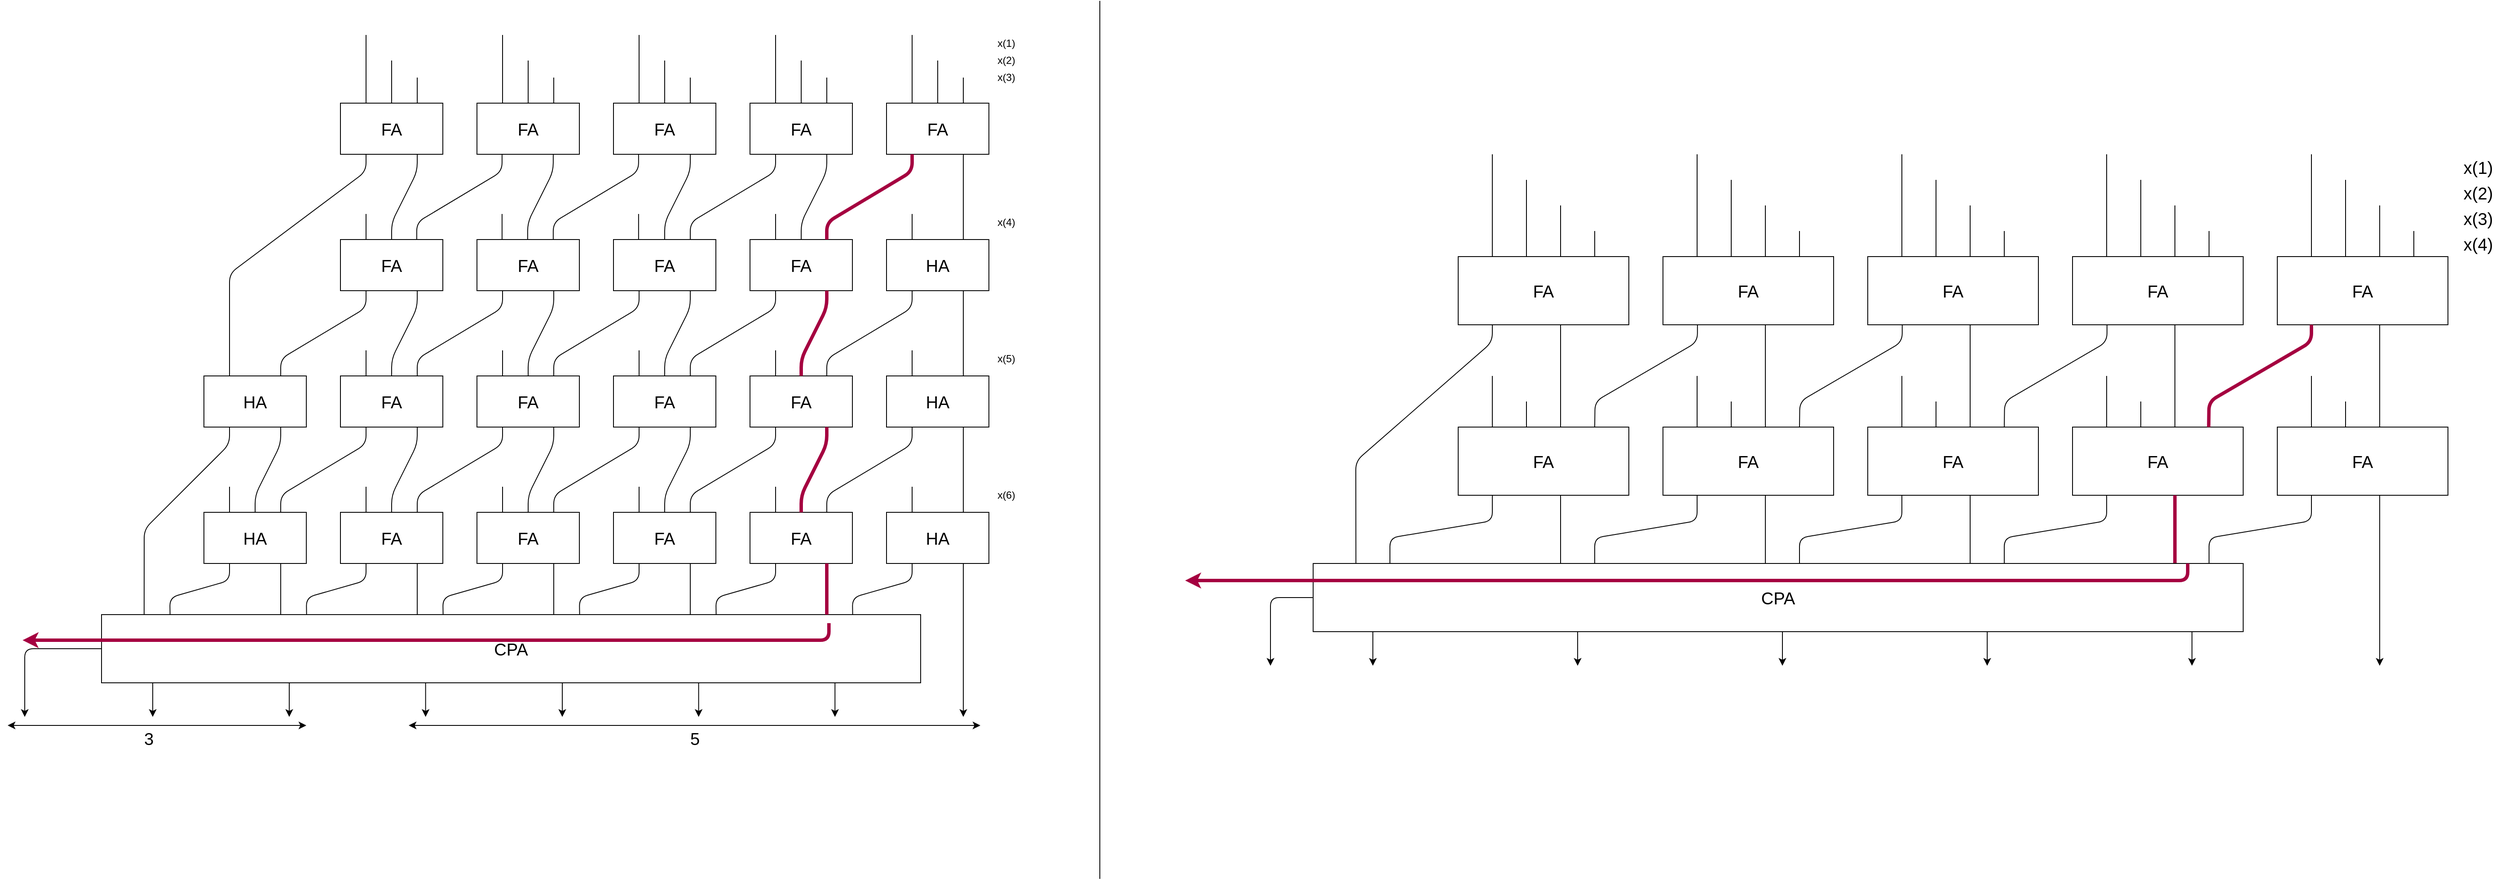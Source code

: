<mxfile version="13.0.1" type="github">
  <diagram id="DtbRDUzPlATv05o-YsOn" name="Page-1">
    <mxGraphModel dx="4174" dy="3656" grid="1" gridSize="10" guides="1" tooltips="1" connect="1" arrows="1" fold="1" page="1" pageScale="1" pageWidth="850" pageHeight="1100" math="0" shadow="0">
      <root>
        <mxCell id="0" />
        <mxCell id="1" parent="0" />
        <mxCell id="fncrMPx4JRAhufwK-6wC-1" value="FA" style="rounded=0;whiteSpace=wrap;html=1;fontSize=20;" vertex="1" parent="1">
          <mxGeometry x="520" y="-1000" width="120" height="60" as="geometry" />
        </mxCell>
        <mxCell id="fncrMPx4JRAhufwK-6wC-2" value="" style="endArrow=none;html=1;exitX=0.75;exitY=0;exitDx=0;exitDy=0;" edge="1" parent="1" source="fncrMPx4JRAhufwK-6wC-1">
          <mxGeometry width="50" height="50" relative="1" as="geometry">
            <mxPoint x="640" y="-1030" as="sourcePoint" />
            <mxPoint x="610" y="-1030" as="targetPoint" />
          </mxGeometry>
        </mxCell>
        <mxCell id="fncrMPx4JRAhufwK-6wC-3" value="" style="endArrow=none;html=1;exitX=0.5;exitY=0;exitDx=0;exitDy=0;" edge="1" parent="1" source="fncrMPx4JRAhufwK-6wC-1">
          <mxGeometry width="50" height="50" relative="1" as="geometry">
            <mxPoint x="620" y="-1060" as="sourcePoint" />
            <mxPoint x="580" y="-1050" as="targetPoint" />
          </mxGeometry>
        </mxCell>
        <mxCell id="fncrMPx4JRAhufwK-6wC-4" value="" style="endArrow=none;html=1;exitX=0.25;exitY=0;exitDx=0;exitDy=0;" edge="1" parent="1" source="fncrMPx4JRAhufwK-6wC-1">
          <mxGeometry width="50" height="50" relative="1" as="geometry">
            <mxPoint x="600" y="-840" as="sourcePoint" />
            <mxPoint x="550" y="-1080" as="targetPoint" />
          </mxGeometry>
        </mxCell>
        <mxCell id="fncrMPx4JRAhufwK-6wC-5" value="HA" style="rounded=0;whiteSpace=wrap;html=1;fontSize=20;" vertex="1" parent="1">
          <mxGeometry x="520" y="-840" width="120" height="60" as="geometry" />
        </mxCell>
        <mxCell id="fncrMPx4JRAhufwK-6wC-6" value="HA" style="rounded=0;whiteSpace=wrap;html=1;fontSize=20;" vertex="1" parent="1">
          <mxGeometry x="520" y="-680" width="120" height="60" as="geometry" />
        </mxCell>
        <mxCell id="fncrMPx4JRAhufwK-6wC-7" style="edgeStyle=orthogonalEdgeStyle;rounded=0;orthogonalLoop=1;jettySize=auto;html=1;exitX=0.75;exitY=1;exitDx=0;exitDy=0;" edge="1" parent="1" source="fncrMPx4JRAhufwK-6wC-8">
          <mxGeometry relative="1" as="geometry">
            <mxPoint x="610" y="-280" as="targetPoint" />
          </mxGeometry>
        </mxCell>
        <mxCell id="fncrMPx4JRAhufwK-6wC-8" value="HA" style="rounded=0;whiteSpace=wrap;html=1;fontSize=20;" vertex="1" parent="1">
          <mxGeometry x="520" y="-520" width="120" height="60" as="geometry" />
        </mxCell>
        <mxCell id="fncrMPx4JRAhufwK-6wC-9" value="" style="endArrow=none;html=1;exitX=0.75;exitY=0;exitDx=0;exitDy=0;entryX=0.75;entryY=1;entryDx=0;entryDy=0;" edge="1" parent="1" source="fncrMPx4JRAhufwK-6wC-5" target="fncrMPx4JRAhufwK-6wC-1">
          <mxGeometry width="50" height="50" relative="1" as="geometry">
            <mxPoint x="730" y="-830" as="sourcePoint" />
            <mxPoint x="780" y="-880" as="targetPoint" />
          </mxGeometry>
        </mxCell>
        <mxCell id="fncrMPx4JRAhufwK-6wC-10" value="" style="endArrow=none;html=1;exitX=0.75;exitY=0;exitDx=0;exitDy=0;entryX=0.75;entryY=1;entryDx=0;entryDy=0;" edge="1" parent="1">
          <mxGeometry width="50" height="50" relative="1" as="geometry">
            <mxPoint x="610" y="-680" as="sourcePoint" />
            <mxPoint x="610" y="-780" as="targetPoint" />
          </mxGeometry>
        </mxCell>
        <mxCell id="fncrMPx4JRAhufwK-6wC-11" value="" style="endArrow=none;html=1;exitX=0.75;exitY=0;exitDx=0;exitDy=0;entryX=0.75;entryY=1;entryDx=0;entryDy=0;" edge="1" parent="1">
          <mxGeometry width="50" height="50" relative="1" as="geometry">
            <mxPoint x="610" y="-520" as="sourcePoint" />
            <mxPoint x="610" y="-620" as="targetPoint" />
          </mxGeometry>
        </mxCell>
        <mxCell id="fncrMPx4JRAhufwK-6wC-12" value="" style="endArrow=none;html=1;exitX=0.75;exitY=0;exitDx=0;exitDy=0;" edge="1" parent="1">
          <mxGeometry width="50" height="50" relative="1" as="geometry">
            <mxPoint x="550" y="-840" as="sourcePoint" />
            <mxPoint x="550" y="-870" as="targetPoint" />
          </mxGeometry>
        </mxCell>
        <mxCell id="fncrMPx4JRAhufwK-6wC-13" value="" style="endArrow=none;html=1;exitX=0.75;exitY=0;exitDx=0;exitDy=0;" edge="1" parent="1">
          <mxGeometry width="50" height="50" relative="1" as="geometry">
            <mxPoint x="550" y="-680" as="sourcePoint" />
            <mxPoint x="550" y="-710" as="targetPoint" />
          </mxGeometry>
        </mxCell>
        <mxCell id="fncrMPx4JRAhufwK-6wC-14" value="" style="endArrow=none;html=1;exitX=0.75;exitY=0;exitDx=0;exitDy=0;" edge="1" parent="1">
          <mxGeometry width="50" height="50" relative="1" as="geometry">
            <mxPoint x="550" y="-520" as="sourcePoint" />
            <mxPoint x="550" y="-550" as="targetPoint" />
          </mxGeometry>
        </mxCell>
        <mxCell id="fncrMPx4JRAhufwK-6wC-15" value="x(3)" style="text;html=1;align=center;verticalAlign=middle;resizable=0;points=[];autosize=1;" vertex="1" parent="1">
          <mxGeometry x="640" y="-1040" width="40" height="20" as="geometry" />
        </mxCell>
        <mxCell id="fncrMPx4JRAhufwK-6wC-16" value="x(2)" style="text;html=1;align=center;verticalAlign=middle;resizable=0;points=[];autosize=1;" vertex="1" parent="1">
          <mxGeometry x="640" y="-1060" width="40" height="20" as="geometry" />
        </mxCell>
        <mxCell id="fncrMPx4JRAhufwK-6wC-17" value="x(1)" style="text;html=1;align=center;verticalAlign=middle;resizable=0;points=[];autosize=1;" vertex="1" parent="1">
          <mxGeometry x="640" y="-1080" width="40" height="20" as="geometry" />
        </mxCell>
        <mxCell id="fncrMPx4JRAhufwK-6wC-18" value="x(4)" style="text;html=1;align=center;verticalAlign=middle;resizable=0;points=[];autosize=1;" vertex="1" parent="1">
          <mxGeometry x="640" y="-870" width="40" height="20" as="geometry" />
        </mxCell>
        <mxCell id="fncrMPx4JRAhufwK-6wC-19" value="x(5)" style="text;html=1;align=center;verticalAlign=middle;resizable=0;points=[];autosize=1;" vertex="1" parent="1">
          <mxGeometry x="640" y="-710" width="40" height="20" as="geometry" />
        </mxCell>
        <mxCell id="fncrMPx4JRAhufwK-6wC-20" value="x(6)" style="text;html=1;align=center;verticalAlign=middle;resizable=0;points=[];autosize=1;" vertex="1" parent="1">
          <mxGeometry x="640" y="-550" width="40" height="20" as="geometry" />
        </mxCell>
        <mxCell id="fncrMPx4JRAhufwK-6wC-21" value="FA" style="rounded=0;whiteSpace=wrap;html=1;fontSize=20;" vertex="1" parent="1">
          <mxGeometry x="360" y="-1000" width="120" height="60" as="geometry" />
        </mxCell>
        <mxCell id="fncrMPx4JRAhufwK-6wC-22" value="" style="endArrow=none;html=1;exitX=0.75;exitY=0;exitDx=0;exitDy=0;" edge="1" parent="1" source="fncrMPx4JRAhufwK-6wC-21">
          <mxGeometry width="50" height="50" relative="1" as="geometry">
            <mxPoint x="480" y="-1030" as="sourcePoint" />
            <mxPoint x="450" y="-1030" as="targetPoint" />
          </mxGeometry>
        </mxCell>
        <mxCell id="fncrMPx4JRAhufwK-6wC-23" value="" style="endArrow=none;html=1;exitX=0.5;exitY=0;exitDx=0;exitDy=0;" edge="1" parent="1" source="fncrMPx4JRAhufwK-6wC-21">
          <mxGeometry width="50" height="50" relative="1" as="geometry">
            <mxPoint x="460" y="-1060" as="sourcePoint" />
            <mxPoint x="420" y="-1050" as="targetPoint" />
          </mxGeometry>
        </mxCell>
        <mxCell id="fncrMPx4JRAhufwK-6wC-24" value="" style="endArrow=none;html=1;exitX=0.25;exitY=0;exitDx=0;exitDy=0;" edge="1" parent="1" source="fncrMPx4JRAhufwK-6wC-21">
          <mxGeometry width="50" height="50" relative="1" as="geometry">
            <mxPoint x="440" y="-840" as="sourcePoint" />
            <mxPoint x="390" y="-1080" as="targetPoint" />
          </mxGeometry>
        </mxCell>
        <mxCell id="fncrMPx4JRAhufwK-6wC-25" value="FA" style="rounded=0;whiteSpace=wrap;html=1;fontSize=20;" vertex="1" parent="1">
          <mxGeometry x="200" y="-1000" width="120" height="60" as="geometry" />
        </mxCell>
        <mxCell id="fncrMPx4JRAhufwK-6wC-26" value="" style="endArrow=none;html=1;exitX=0.75;exitY=0;exitDx=0;exitDy=0;" edge="1" parent="1" source="fncrMPx4JRAhufwK-6wC-25">
          <mxGeometry width="50" height="50" relative="1" as="geometry">
            <mxPoint x="320" y="-1030" as="sourcePoint" />
            <mxPoint x="290" y="-1030" as="targetPoint" />
          </mxGeometry>
        </mxCell>
        <mxCell id="fncrMPx4JRAhufwK-6wC-27" value="" style="endArrow=none;html=1;exitX=0.5;exitY=0;exitDx=0;exitDy=0;" edge="1" parent="1" source="fncrMPx4JRAhufwK-6wC-25">
          <mxGeometry width="50" height="50" relative="1" as="geometry">
            <mxPoint x="300" y="-1060" as="sourcePoint" />
            <mxPoint x="260" y="-1050" as="targetPoint" />
          </mxGeometry>
        </mxCell>
        <mxCell id="fncrMPx4JRAhufwK-6wC-28" value="" style="endArrow=none;html=1;exitX=0.25;exitY=0;exitDx=0;exitDy=0;" edge="1" parent="1" source="fncrMPx4JRAhufwK-6wC-25">
          <mxGeometry width="50" height="50" relative="1" as="geometry">
            <mxPoint x="280" y="-840" as="sourcePoint" />
            <mxPoint x="230" y="-1080" as="targetPoint" />
          </mxGeometry>
        </mxCell>
        <mxCell id="fncrMPx4JRAhufwK-6wC-29" value="FA" style="rounded=0;whiteSpace=wrap;html=1;fontSize=20;" vertex="1" parent="1">
          <mxGeometry x="40" y="-1000" width="120" height="60" as="geometry" />
        </mxCell>
        <mxCell id="fncrMPx4JRAhufwK-6wC-30" value="" style="endArrow=none;html=1;exitX=0.75;exitY=0;exitDx=0;exitDy=0;" edge="1" parent="1" source="fncrMPx4JRAhufwK-6wC-29">
          <mxGeometry width="50" height="50" relative="1" as="geometry">
            <mxPoint x="160" y="-1030" as="sourcePoint" />
            <mxPoint x="130" y="-1030" as="targetPoint" />
          </mxGeometry>
        </mxCell>
        <mxCell id="fncrMPx4JRAhufwK-6wC-31" value="" style="endArrow=none;html=1;exitX=0.5;exitY=0;exitDx=0;exitDy=0;" edge="1" parent="1" source="fncrMPx4JRAhufwK-6wC-29">
          <mxGeometry width="50" height="50" relative="1" as="geometry">
            <mxPoint x="140" y="-1060" as="sourcePoint" />
            <mxPoint x="100" y="-1050" as="targetPoint" />
          </mxGeometry>
        </mxCell>
        <mxCell id="fncrMPx4JRAhufwK-6wC-32" value="" style="endArrow=none;html=1;exitX=0.25;exitY=0;exitDx=0;exitDy=0;" edge="1" parent="1" source="fncrMPx4JRAhufwK-6wC-29">
          <mxGeometry width="50" height="50" relative="1" as="geometry">
            <mxPoint x="120" y="-840" as="sourcePoint" />
            <mxPoint x="70" y="-1080" as="targetPoint" />
          </mxGeometry>
        </mxCell>
        <mxCell id="fncrMPx4JRAhufwK-6wC-33" value="FA" style="rounded=0;whiteSpace=wrap;html=1;fontSize=20;" vertex="1" parent="1">
          <mxGeometry x="-120" y="-1000" width="120" height="60" as="geometry" />
        </mxCell>
        <mxCell id="fncrMPx4JRAhufwK-6wC-34" value="" style="endArrow=none;html=1;exitX=0.75;exitY=0;exitDx=0;exitDy=0;" edge="1" parent="1" source="fncrMPx4JRAhufwK-6wC-33">
          <mxGeometry width="50" height="50" relative="1" as="geometry">
            <mxPoint y="-1030" as="sourcePoint" />
            <mxPoint x="-30" y="-1030" as="targetPoint" />
          </mxGeometry>
        </mxCell>
        <mxCell id="fncrMPx4JRAhufwK-6wC-35" value="" style="endArrow=none;html=1;exitX=0.5;exitY=0;exitDx=0;exitDy=0;" edge="1" parent="1" source="fncrMPx4JRAhufwK-6wC-33">
          <mxGeometry width="50" height="50" relative="1" as="geometry">
            <mxPoint x="-20" y="-1060" as="sourcePoint" />
            <mxPoint x="-60" y="-1050" as="targetPoint" />
          </mxGeometry>
        </mxCell>
        <mxCell id="fncrMPx4JRAhufwK-6wC-36" value="" style="endArrow=none;html=1;exitX=0.25;exitY=0;exitDx=0;exitDy=0;" edge="1" parent="1" source="fncrMPx4JRAhufwK-6wC-33">
          <mxGeometry width="50" height="50" relative="1" as="geometry">
            <mxPoint x="-40" y="-840" as="sourcePoint" />
            <mxPoint x="-90" y="-1080" as="targetPoint" />
          </mxGeometry>
        </mxCell>
        <mxCell id="fncrMPx4JRAhufwK-6wC-37" value="FA" style="rounded=0;whiteSpace=wrap;html=1;fontSize=20;" vertex="1" parent="1">
          <mxGeometry x="360" y="-840" width="120" height="60" as="geometry" />
        </mxCell>
        <mxCell id="fncrMPx4JRAhufwK-6wC-38" value="FA" style="rounded=0;whiteSpace=wrap;html=1;fontSize=20;" vertex="1" parent="1">
          <mxGeometry x="360" y="-680" width="120" height="60" as="geometry" />
        </mxCell>
        <mxCell id="fncrMPx4JRAhufwK-6wC-39" value="FA" style="rounded=0;whiteSpace=wrap;html=1;fontSize=20;" vertex="1" parent="1">
          <mxGeometry x="360" y="-520" width="120" height="60" as="geometry" />
        </mxCell>
        <mxCell id="fncrMPx4JRAhufwK-6wC-40" value="FA" style="rounded=0;whiteSpace=wrap;html=1;fontSize=20;" vertex="1" parent="1">
          <mxGeometry x="200" y="-840" width="120" height="60" as="geometry" />
        </mxCell>
        <mxCell id="fncrMPx4JRAhufwK-6wC-41" value="FA" style="rounded=0;whiteSpace=wrap;html=1;fontSize=20;" vertex="1" parent="1">
          <mxGeometry x="200" y="-680" width="120" height="60" as="geometry" />
        </mxCell>
        <mxCell id="fncrMPx4JRAhufwK-6wC-42" value="FA" style="rounded=0;whiteSpace=wrap;html=1;fontSize=20;" vertex="1" parent="1">
          <mxGeometry x="200" y="-520" width="120" height="60" as="geometry" />
        </mxCell>
        <mxCell id="fncrMPx4JRAhufwK-6wC-43" value="FA" style="rounded=0;whiteSpace=wrap;html=1;fontSize=20;" vertex="1" parent="1">
          <mxGeometry x="40" y="-840" width="120" height="60" as="geometry" />
        </mxCell>
        <mxCell id="fncrMPx4JRAhufwK-6wC-44" value="FA" style="rounded=0;whiteSpace=wrap;html=1;fontSize=20;" vertex="1" parent="1">
          <mxGeometry x="40" y="-680" width="120" height="60" as="geometry" />
        </mxCell>
        <mxCell id="fncrMPx4JRAhufwK-6wC-45" value="FA" style="rounded=0;whiteSpace=wrap;html=1;fontSize=20;" vertex="1" parent="1">
          <mxGeometry x="40" y="-520" width="120" height="60" as="geometry" />
        </mxCell>
        <mxCell id="fncrMPx4JRAhufwK-6wC-46" value="FA" style="rounded=0;whiteSpace=wrap;html=1;fontSize=20;" vertex="1" parent="1">
          <mxGeometry x="-120" y="-840" width="120" height="60" as="geometry" />
        </mxCell>
        <mxCell id="fncrMPx4JRAhufwK-6wC-47" value="FA" style="rounded=0;whiteSpace=wrap;html=1;fontSize=20;" vertex="1" parent="1">
          <mxGeometry x="-120" y="-680" width="120" height="60" as="geometry" />
        </mxCell>
        <mxCell id="fncrMPx4JRAhufwK-6wC-48" value="FA" style="rounded=0;whiteSpace=wrap;html=1;fontSize=20;" vertex="1" parent="1">
          <mxGeometry x="-120" y="-520" width="120" height="60" as="geometry" />
        </mxCell>
        <mxCell id="fncrMPx4JRAhufwK-6wC-49" value="HA" style="rounded=0;whiteSpace=wrap;html=1;fontSize=20;" vertex="1" parent="1">
          <mxGeometry x="-280" y="-680" width="120" height="60" as="geometry" />
        </mxCell>
        <mxCell id="fncrMPx4JRAhufwK-6wC-50" value="HA" style="rounded=0;whiteSpace=wrap;html=1;fontSize=20;" vertex="1" parent="1">
          <mxGeometry x="-280" y="-520" width="120" height="60" as="geometry" />
        </mxCell>
        <mxCell id="fncrMPx4JRAhufwK-6wC-51" value="CPA" style="rounded=0;whiteSpace=wrap;html=1;fontSize=20;" vertex="1" parent="1">
          <mxGeometry x="-400" y="-400" width="960" height="80" as="geometry" />
        </mxCell>
        <mxCell id="fncrMPx4JRAhufwK-6wC-52" value="" style="endArrow=none;html=1;fontSize=20;entryX=0.25;entryY=1;entryDx=0;entryDy=0;exitX=0.75;exitY=0;exitDx=0;exitDy=0;fillColor=#d80073;strokeColor=#A50040;strokeWidth=4;" edge="1" parent="1" source="fncrMPx4JRAhufwK-6wC-37" target="fncrMPx4JRAhufwK-6wC-1">
          <mxGeometry width="50" height="50" relative="1" as="geometry">
            <mxPoint x="490" y="-870" as="sourcePoint" />
            <mxPoint x="540" y="-920" as="targetPoint" />
            <Array as="points">
              <mxPoint x="450" y="-860" />
              <mxPoint x="550" y="-920" />
            </Array>
          </mxGeometry>
        </mxCell>
        <mxCell id="fncrMPx4JRAhufwK-6wC-53" value="" style="endArrow=none;html=1;fontSize=20;entryX=0.75;entryY=1;entryDx=0;entryDy=0;exitX=0.5;exitY=0;exitDx=0;exitDy=0;" edge="1" parent="1" source="fncrMPx4JRAhufwK-6wC-37" target="fncrMPx4JRAhufwK-6wC-21">
          <mxGeometry width="50" height="50" relative="1" as="geometry">
            <mxPoint x="330" y="-850" as="sourcePoint" />
            <mxPoint x="380" y="-900" as="targetPoint" />
            <Array as="points">
              <mxPoint x="420" y="-860" />
              <mxPoint x="450" y="-920" />
            </Array>
          </mxGeometry>
        </mxCell>
        <mxCell id="fncrMPx4JRAhufwK-6wC-54" value="" style="endArrow=none;html=1;fontSize=20;entryX=0.25;entryY=1;entryDx=0;entryDy=0;exitX=0.75;exitY=0;exitDx=0;exitDy=0;" edge="1" parent="1" source="fncrMPx4JRAhufwK-6wC-40" target="fncrMPx4JRAhufwK-6wC-21">
          <mxGeometry width="50" height="50" relative="1" as="geometry">
            <mxPoint x="350" y="-870" as="sourcePoint" />
            <mxPoint x="400" y="-920" as="targetPoint" />
            <Array as="points">
              <mxPoint x="290" y="-860" />
              <mxPoint x="390" y="-920" />
            </Array>
          </mxGeometry>
        </mxCell>
        <mxCell id="fncrMPx4JRAhufwK-6wC-55" value="" style="endArrow=none;html=1;exitX=0.75;exitY=0;exitDx=0;exitDy=0;" edge="1" parent="1">
          <mxGeometry width="50" height="50" relative="1" as="geometry">
            <mxPoint x="390" y="-840" as="sourcePoint" />
            <mxPoint x="390" y="-870" as="targetPoint" />
          </mxGeometry>
        </mxCell>
        <mxCell id="fncrMPx4JRAhufwK-6wC-56" value="" style="endArrow=none;html=1;exitX=0.75;exitY=0;exitDx=0;exitDy=0;" edge="1" parent="1">
          <mxGeometry width="50" height="50" relative="1" as="geometry">
            <mxPoint x="229.41" y="-840" as="sourcePoint" />
            <mxPoint x="229.41" y="-870" as="targetPoint" />
          </mxGeometry>
        </mxCell>
        <mxCell id="fncrMPx4JRAhufwK-6wC-57" value="" style="endArrow=none;html=1;fontSize=20;entryX=0.25;entryY=1;entryDx=0;entryDy=0;exitX=0.75;exitY=0;exitDx=0;exitDy=0;" edge="1" parent="1">
          <mxGeometry width="50" height="50" relative="1" as="geometry">
            <mxPoint x="129.41" y="-840" as="sourcePoint" />
            <mxPoint x="229.41" y="-940" as="targetPoint" />
            <Array as="points">
              <mxPoint x="129.41" y="-860" />
              <mxPoint x="229.41" y="-920" />
            </Array>
          </mxGeometry>
        </mxCell>
        <mxCell id="fncrMPx4JRAhufwK-6wC-58" value="" style="endArrow=none;html=1;fontSize=20;entryX=0.75;entryY=1;entryDx=0;entryDy=0;exitX=0.5;exitY=0;exitDx=0;exitDy=0;" edge="1" parent="1">
          <mxGeometry width="50" height="50" relative="1" as="geometry">
            <mxPoint x="99.41" y="-840" as="sourcePoint" />
            <mxPoint x="129.41" y="-940" as="targetPoint" />
            <Array as="points">
              <mxPoint x="99.41" y="-860" />
              <mxPoint x="129.41" y="-920" />
            </Array>
          </mxGeometry>
        </mxCell>
        <mxCell id="fncrMPx4JRAhufwK-6wC-59" value="" style="endArrow=none;html=1;fontSize=20;entryX=0.25;entryY=1;entryDx=0;entryDy=0;exitX=0.75;exitY=0;exitDx=0;exitDy=0;" edge="1" parent="1">
          <mxGeometry width="50" height="50" relative="1" as="geometry">
            <mxPoint x="-30.59" y="-840" as="sourcePoint" />
            <mxPoint x="69.41" y="-940" as="targetPoint" />
            <Array as="points">
              <mxPoint x="-30.59" y="-860" />
              <mxPoint x="69.41" y="-920" />
            </Array>
          </mxGeometry>
        </mxCell>
        <mxCell id="fncrMPx4JRAhufwK-6wC-60" value="" style="endArrow=none;html=1;exitX=0.75;exitY=0;exitDx=0;exitDy=0;" edge="1" parent="1">
          <mxGeometry width="50" height="50" relative="1" as="geometry">
            <mxPoint x="69.41" y="-840" as="sourcePoint" />
            <mxPoint x="69.41" y="-870" as="targetPoint" />
          </mxGeometry>
        </mxCell>
        <mxCell id="fncrMPx4JRAhufwK-6wC-61" value="" style="endArrow=none;html=1;fontSize=20;entryX=0.75;entryY=1;entryDx=0;entryDy=0;exitX=0.5;exitY=0;exitDx=0;exitDy=0;" edge="1" parent="1">
          <mxGeometry width="50" height="50" relative="1" as="geometry">
            <mxPoint x="260" y="-840" as="sourcePoint" />
            <mxPoint x="290" y="-940" as="targetPoint" />
            <Array as="points">
              <mxPoint x="260" y="-860" />
              <mxPoint x="290" y="-920" />
            </Array>
          </mxGeometry>
        </mxCell>
        <mxCell id="fncrMPx4JRAhufwK-6wC-62" value="" style="endArrow=none;html=1;fontSize=20;entryX=0.75;entryY=1;entryDx=0;entryDy=0;exitX=0.5;exitY=0;exitDx=0;exitDy=0;" edge="1" parent="1">
          <mxGeometry width="50" height="50" relative="1" as="geometry">
            <mxPoint x="-60" y="-840" as="sourcePoint" />
            <mxPoint x="-30" y="-940" as="targetPoint" />
            <Array as="points">
              <mxPoint x="-60.0" y="-860" />
              <mxPoint x="-30.0" y="-920" />
            </Array>
          </mxGeometry>
        </mxCell>
        <mxCell id="fncrMPx4JRAhufwK-6wC-63" value="" style="endArrow=none;html=1;exitX=0.75;exitY=0;exitDx=0;exitDy=0;" edge="1" parent="1">
          <mxGeometry width="50" height="50" relative="1" as="geometry">
            <mxPoint x="-90" y="-840" as="sourcePoint" />
            <mxPoint x="-90" y="-870" as="targetPoint" />
          </mxGeometry>
        </mxCell>
        <mxCell id="fncrMPx4JRAhufwK-6wC-64" value="" style="endArrow=none;html=1;fontSize=20;entryX=0.25;entryY=1;entryDx=0;entryDy=0;exitX=0.75;exitY=0;exitDx=0;exitDy=0;" edge="1" parent="1">
          <mxGeometry width="50" height="50" relative="1" as="geometry">
            <mxPoint x="450" y="-680" as="sourcePoint" />
            <mxPoint x="550" y="-780" as="targetPoint" />
            <Array as="points">
              <mxPoint x="450" y="-700" />
              <mxPoint x="550" y="-760" />
            </Array>
          </mxGeometry>
        </mxCell>
        <mxCell id="fncrMPx4JRAhufwK-6wC-65" value="" style="endArrow=none;html=1;fontSize=20;entryX=0.25;entryY=1;entryDx=0;entryDy=0;exitX=0.75;exitY=0;exitDx=0;exitDy=0;" edge="1" parent="1">
          <mxGeometry width="50" height="50" relative="1" as="geometry">
            <mxPoint x="450" y="-520" as="sourcePoint" />
            <mxPoint x="550" y="-620" as="targetPoint" />
            <Array as="points">
              <mxPoint x="450" y="-540" />
              <mxPoint x="550" y="-600" />
            </Array>
          </mxGeometry>
        </mxCell>
        <mxCell id="fncrMPx4JRAhufwK-6wC-66" value="" style="endArrow=none;html=1;fontSize=20;entryX=0.75;entryY=1;entryDx=0;entryDy=0;exitX=0.5;exitY=0;exitDx=0;exitDy=0;fillColor=#d80073;strokeColor=#A50040;strokeWidth=4;" edge="1" parent="1">
          <mxGeometry width="50" height="50" relative="1" as="geometry">
            <mxPoint x="420" y="-680" as="sourcePoint" />
            <mxPoint x="450" y="-780" as="targetPoint" />
            <Array as="points">
              <mxPoint x="420" y="-700" />
              <mxPoint x="450" y="-760" />
            </Array>
          </mxGeometry>
        </mxCell>
        <mxCell id="fncrMPx4JRAhufwK-6wC-67" value="" style="endArrow=none;html=1;exitX=0.75;exitY=0;exitDx=0;exitDy=0;" edge="1" parent="1">
          <mxGeometry width="50" height="50" relative="1" as="geometry">
            <mxPoint x="390" y="-680" as="sourcePoint" />
            <mxPoint x="390" y="-710" as="targetPoint" />
          </mxGeometry>
        </mxCell>
        <mxCell id="fncrMPx4JRAhufwK-6wC-68" value="" style="endArrow=none;html=1;fontSize=20;entryX=0.75;entryY=1;entryDx=0;entryDy=0;exitX=0.5;exitY=0;exitDx=0;exitDy=0;fillColor=#d80073;strokeColor=#A50040;strokeWidth=4;" edge="1" parent="1">
          <mxGeometry width="50" height="50" relative="1" as="geometry">
            <mxPoint x="420" y="-520" as="sourcePoint" />
            <mxPoint x="450" y="-620" as="targetPoint" />
            <Array as="points">
              <mxPoint x="420" y="-540" />
              <mxPoint x="450" y="-600" />
            </Array>
          </mxGeometry>
        </mxCell>
        <mxCell id="fncrMPx4JRAhufwK-6wC-69" value="" style="endArrow=none;html=1;exitX=0.75;exitY=0;exitDx=0;exitDy=0;" edge="1" parent="1">
          <mxGeometry width="50" height="50" relative="1" as="geometry">
            <mxPoint x="390" y="-520" as="sourcePoint" />
            <mxPoint x="390" y="-550" as="targetPoint" />
          </mxGeometry>
        </mxCell>
        <mxCell id="fncrMPx4JRAhufwK-6wC-70" value="" style="endArrow=none;html=1;fontSize=20;entryX=0.75;entryY=1;entryDx=0;entryDy=0;fillColor=#d80073;strokeColor=#A50040;strokeWidth=4;" edge="1" parent="1" target="fncrMPx4JRAhufwK-6wC-39">
          <mxGeometry width="50" height="50" relative="1" as="geometry">
            <mxPoint x="450" y="-400" as="sourcePoint" />
            <mxPoint x="410" y="-430" as="targetPoint" />
          </mxGeometry>
        </mxCell>
        <mxCell id="fncrMPx4JRAhufwK-6wC-71" value="" style="endArrow=none;html=1;fontSize=20;entryX=0.25;entryY=1;entryDx=0;entryDy=0;exitX=0.917;exitY=0;exitDx=0;exitDy=0;exitPerimeter=0;" edge="1" parent="1" source="fncrMPx4JRAhufwK-6wC-51" target="fncrMPx4JRAhufwK-6wC-8">
          <mxGeometry width="50" height="50" relative="1" as="geometry">
            <mxPoint x="520" y="-400" as="sourcePoint" />
            <mxPoint x="570" y="-450" as="targetPoint" />
            <Array as="points">
              <mxPoint x="480" y="-420" />
              <mxPoint x="550" y="-440" />
            </Array>
          </mxGeometry>
        </mxCell>
        <mxCell id="fncrMPx4JRAhufwK-6wC-72" value="" style="endArrow=none;html=1;fontSize=20;entryX=0.75;entryY=1;entryDx=0;entryDy=0;" edge="1" parent="1">
          <mxGeometry width="50" height="50" relative="1" as="geometry">
            <mxPoint x="290" y="-400" as="sourcePoint" />
            <mxPoint x="290" y="-460" as="targetPoint" />
          </mxGeometry>
        </mxCell>
        <mxCell id="fncrMPx4JRAhufwK-6wC-73" value="" style="endArrow=none;html=1;fontSize=20;entryX=0.25;entryY=1;entryDx=0;entryDy=0;exitX=0.917;exitY=0;exitDx=0;exitDy=0;exitPerimeter=0;" edge="1" parent="1">
          <mxGeometry width="50" height="50" relative="1" as="geometry">
            <mxPoint x="320.32" y="-400" as="sourcePoint" />
            <mxPoint x="390" y="-460" as="targetPoint" />
            <Array as="points">
              <mxPoint x="320" y="-420" />
              <mxPoint x="390" y="-440" />
            </Array>
          </mxGeometry>
        </mxCell>
        <mxCell id="fncrMPx4JRAhufwK-6wC-74" value="" style="endArrow=none;html=1;fontSize=20;entryX=0.75;entryY=1;entryDx=0;entryDy=0;" edge="1" parent="1">
          <mxGeometry width="50" height="50" relative="1" as="geometry">
            <mxPoint x="130" y="-400" as="sourcePoint" />
            <mxPoint x="130" y="-460" as="targetPoint" />
          </mxGeometry>
        </mxCell>
        <mxCell id="fncrMPx4JRAhufwK-6wC-75" value="" style="endArrow=none;html=1;fontSize=20;entryX=0.25;entryY=1;entryDx=0;entryDy=0;exitX=0.917;exitY=0;exitDx=0;exitDy=0;exitPerimeter=0;" edge="1" parent="1">
          <mxGeometry width="50" height="50" relative="1" as="geometry">
            <mxPoint x="160.32" y="-400" as="sourcePoint" />
            <mxPoint x="230" y="-460" as="targetPoint" />
            <Array as="points">
              <mxPoint x="160" y="-420" />
              <mxPoint x="230" y="-440" />
            </Array>
          </mxGeometry>
        </mxCell>
        <mxCell id="fncrMPx4JRAhufwK-6wC-76" value="" style="endArrow=none;html=1;fontSize=20;entryX=0.75;entryY=1;entryDx=0;entryDy=0;" edge="1" parent="1">
          <mxGeometry width="50" height="50" relative="1" as="geometry">
            <mxPoint x="-30" y="-400" as="sourcePoint" />
            <mxPoint x="-30" y="-460" as="targetPoint" />
          </mxGeometry>
        </mxCell>
        <mxCell id="fncrMPx4JRAhufwK-6wC-77" value="" style="endArrow=none;html=1;fontSize=20;entryX=0.25;entryY=1;entryDx=0;entryDy=0;exitX=0.917;exitY=0;exitDx=0;exitDy=0;exitPerimeter=0;" edge="1" parent="1">
          <mxGeometry width="50" height="50" relative="1" as="geometry">
            <mxPoint x="0.32" y="-400" as="sourcePoint" />
            <mxPoint x="70" y="-460" as="targetPoint" />
            <Array as="points">
              <mxPoint y="-420" />
              <mxPoint x="70" y="-440" />
            </Array>
          </mxGeometry>
        </mxCell>
        <mxCell id="fncrMPx4JRAhufwK-6wC-78" value="" style="endArrow=none;html=1;fontSize=20;entryX=0.75;entryY=1;entryDx=0;entryDy=0;" edge="1" parent="1">
          <mxGeometry width="50" height="50" relative="1" as="geometry">
            <mxPoint x="-190" y="-400" as="sourcePoint" />
            <mxPoint x="-190" y="-460" as="targetPoint" />
          </mxGeometry>
        </mxCell>
        <mxCell id="fncrMPx4JRAhufwK-6wC-79" value="" style="endArrow=none;html=1;fontSize=20;entryX=0.25;entryY=1;entryDx=0;entryDy=0;exitX=0.917;exitY=0;exitDx=0;exitDy=0;exitPerimeter=0;" edge="1" parent="1">
          <mxGeometry width="50" height="50" relative="1" as="geometry">
            <mxPoint x="-159.68" y="-400" as="sourcePoint" />
            <mxPoint x="-90" y="-460" as="targetPoint" />
            <Array as="points">
              <mxPoint x="-160" y="-420" />
              <mxPoint x="-90" y="-440" />
            </Array>
          </mxGeometry>
        </mxCell>
        <mxCell id="fncrMPx4JRAhufwK-6wC-80" value="" style="endArrow=none;html=1;fontSize=20;entryX=0.25;entryY=1;entryDx=0;entryDy=0;exitX=0.917;exitY=0;exitDx=0;exitDy=0;exitPerimeter=0;" edge="1" parent="1">
          <mxGeometry width="50" height="50" relative="1" as="geometry">
            <mxPoint x="-319.68" y="-400" as="sourcePoint" />
            <mxPoint x="-250" y="-460" as="targetPoint" />
            <Array as="points">
              <mxPoint x="-320" y="-420" />
              <mxPoint x="-250" y="-440" />
            </Array>
          </mxGeometry>
        </mxCell>
        <mxCell id="fncrMPx4JRAhufwK-6wC-81" value="" style="endArrow=none;html=1;fontSize=20;entryX=0.75;entryY=1;entryDx=0;entryDy=0;exitX=0.5;exitY=0;exitDx=0;exitDy=0;" edge="1" parent="1">
          <mxGeometry width="50" height="50" relative="1" as="geometry">
            <mxPoint x="260" y="-680" as="sourcePoint" />
            <mxPoint x="290" y="-780" as="targetPoint" />
            <Array as="points">
              <mxPoint x="260" y="-700" />
              <mxPoint x="290" y="-760" />
            </Array>
          </mxGeometry>
        </mxCell>
        <mxCell id="fncrMPx4JRAhufwK-6wC-82" value="" style="endArrow=none;html=1;exitX=0.75;exitY=0;exitDx=0;exitDy=0;" edge="1" parent="1">
          <mxGeometry width="50" height="50" relative="1" as="geometry">
            <mxPoint x="230" y="-680" as="sourcePoint" />
            <mxPoint x="230" y="-710" as="targetPoint" />
          </mxGeometry>
        </mxCell>
        <mxCell id="fncrMPx4JRAhufwK-6wC-83" value="" style="endArrow=none;html=1;fontSize=20;entryX=0.75;entryY=1;entryDx=0;entryDy=0;exitX=0.5;exitY=0;exitDx=0;exitDy=0;" edge="1" parent="1">
          <mxGeometry width="50" height="50" relative="1" as="geometry">
            <mxPoint x="100" y="-680" as="sourcePoint" />
            <mxPoint x="130" y="-780" as="targetPoint" />
            <Array as="points">
              <mxPoint x="100" y="-700" />
              <mxPoint x="130" y="-760" />
            </Array>
          </mxGeometry>
        </mxCell>
        <mxCell id="fncrMPx4JRAhufwK-6wC-84" value="" style="endArrow=none;html=1;exitX=0.75;exitY=0;exitDx=0;exitDy=0;" edge="1" parent="1">
          <mxGeometry width="50" height="50" relative="1" as="geometry">
            <mxPoint x="70" y="-680" as="sourcePoint" />
            <mxPoint x="70" y="-710" as="targetPoint" />
          </mxGeometry>
        </mxCell>
        <mxCell id="fncrMPx4JRAhufwK-6wC-85" value="" style="endArrow=none;html=1;fontSize=20;entryX=0.75;entryY=1;entryDx=0;entryDy=0;exitX=0.5;exitY=0;exitDx=0;exitDy=0;" edge="1" parent="1">
          <mxGeometry width="50" height="50" relative="1" as="geometry">
            <mxPoint x="-60" y="-680" as="sourcePoint" />
            <mxPoint x="-30" y="-780" as="targetPoint" />
            <Array as="points">
              <mxPoint x="-60" y="-700" />
              <mxPoint x="-30" y="-760" />
            </Array>
          </mxGeometry>
        </mxCell>
        <mxCell id="fncrMPx4JRAhufwK-6wC-86" value="" style="endArrow=none;html=1;exitX=0.75;exitY=0;exitDx=0;exitDy=0;" edge="1" parent="1">
          <mxGeometry width="50" height="50" relative="1" as="geometry">
            <mxPoint x="-90" y="-680" as="sourcePoint" />
            <mxPoint x="-90" y="-710" as="targetPoint" />
          </mxGeometry>
        </mxCell>
        <mxCell id="fncrMPx4JRAhufwK-6wC-87" value="" style="endArrow=none;html=1;fontSize=20;entryX=0.25;entryY=1;entryDx=0;entryDy=0;exitX=0.75;exitY=0;exitDx=0;exitDy=0;" edge="1" parent="1">
          <mxGeometry width="50" height="50" relative="1" as="geometry">
            <mxPoint x="290" y="-680" as="sourcePoint" />
            <mxPoint x="390" y="-780" as="targetPoint" />
            <Array as="points">
              <mxPoint x="290" y="-700" />
              <mxPoint x="390" y="-760" />
            </Array>
          </mxGeometry>
        </mxCell>
        <mxCell id="fncrMPx4JRAhufwK-6wC-88" value="" style="endArrow=none;html=1;fontSize=20;entryX=0.25;entryY=1;entryDx=0;entryDy=0;exitX=0.75;exitY=0;exitDx=0;exitDy=0;" edge="1" parent="1">
          <mxGeometry width="50" height="50" relative="1" as="geometry">
            <mxPoint x="130" y="-680" as="sourcePoint" />
            <mxPoint x="230" y="-780" as="targetPoint" />
            <Array as="points">
              <mxPoint x="130" y="-700" />
              <mxPoint x="230" y="-760" />
            </Array>
          </mxGeometry>
        </mxCell>
        <mxCell id="fncrMPx4JRAhufwK-6wC-89" value="" style="endArrow=none;html=1;fontSize=20;entryX=0.25;entryY=1;entryDx=0;entryDy=0;exitX=0.75;exitY=0;exitDx=0;exitDy=0;" edge="1" parent="1">
          <mxGeometry width="50" height="50" relative="1" as="geometry">
            <mxPoint x="-30" y="-680" as="sourcePoint" />
            <mxPoint x="70" y="-780" as="targetPoint" />
            <Array as="points">
              <mxPoint x="-30" y="-700" />
              <mxPoint x="70" y="-760" />
            </Array>
          </mxGeometry>
        </mxCell>
        <mxCell id="fncrMPx4JRAhufwK-6wC-90" value="" style="endArrow=none;html=1;fontSize=20;entryX=0.25;entryY=1;entryDx=0;entryDy=0;exitX=0.75;exitY=0;exitDx=0;exitDy=0;" edge="1" parent="1">
          <mxGeometry width="50" height="50" relative="1" as="geometry">
            <mxPoint x="-190" y="-680" as="sourcePoint" />
            <mxPoint x="-90" y="-780" as="targetPoint" />
            <Array as="points">
              <mxPoint x="-190" y="-700" />
              <mxPoint x="-90" y="-760" />
            </Array>
          </mxGeometry>
        </mxCell>
        <mxCell id="fncrMPx4JRAhufwK-6wC-91" value="" style="endArrow=none;html=1;fontSize=20;entryX=0.75;entryY=1;entryDx=0;entryDy=0;exitX=0.5;exitY=0;exitDx=0;exitDy=0;" edge="1" parent="1">
          <mxGeometry width="50" height="50" relative="1" as="geometry">
            <mxPoint x="260" y="-520" as="sourcePoint" />
            <mxPoint x="290" y="-620" as="targetPoint" />
            <Array as="points">
              <mxPoint x="260" y="-540" />
              <mxPoint x="290" y="-600" />
            </Array>
          </mxGeometry>
        </mxCell>
        <mxCell id="fncrMPx4JRAhufwK-6wC-92" value="" style="endArrow=none;html=1;exitX=0.75;exitY=0;exitDx=0;exitDy=0;" edge="1" parent="1">
          <mxGeometry width="50" height="50" relative="1" as="geometry">
            <mxPoint x="230" y="-520" as="sourcePoint" />
            <mxPoint x="230" y="-550" as="targetPoint" />
          </mxGeometry>
        </mxCell>
        <mxCell id="fncrMPx4JRAhufwK-6wC-93" value="" style="endArrow=none;html=1;fontSize=20;entryX=0.75;entryY=1;entryDx=0;entryDy=0;exitX=0.5;exitY=0;exitDx=0;exitDy=0;" edge="1" parent="1">
          <mxGeometry width="50" height="50" relative="1" as="geometry">
            <mxPoint x="100" y="-520" as="sourcePoint" />
            <mxPoint x="130" y="-620" as="targetPoint" />
            <Array as="points">
              <mxPoint x="100" y="-540" />
              <mxPoint x="130" y="-600" />
            </Array>
          </mxGeometry>
        </mxCell>
        <mxCell id="fncrMPx4JRAhufwK-6wC-94" value="" style="endArrow=none;html=1;exitX=0.75;exitY=0;exitDx=0;exitDy=0;" edge="1" parent="1">
          <mxGeometry width="50" height="50" relative="1" as="geometry">
            <mxPoint x="70" y="-520" as="sourcePoint" />
            <mxPoint x="70" y="-550" as="targetPoint" />
          </mxGeometry>
        </mxCell>
        <mxCell id="fncrMPx4JRAhufwK-6wC-95" value="" style="endArrow=none;html=1;fontSize=20;entryX=0.75;entryY=1;entryDx=0;entryDy=0;exitX=0.5;exitY=0;exitDx=0;exitDy=0;" edge="1" parent="1">
          <mxGeometry width="50" height="50" relative="1" as="geometry">
            <mxPoint x="-60" y="-520" as="sourcePoint" />
            <mxPoint x="-30" y="-620" as="targetPoint" />
            <Array as="points">
              <mxPoint x="-60" y="-540" />
              <mxPoint x="-30" y="-600" />
            </Array>
          </mxGeometry>
        </mxCell>
        <mxCell id="fncrMPx4JRAhufwK-6wC-96" value="" style="endArrow=none;html=1;exitX=0.75;exitY=0;exitDx=0;exitDy=0;" edge="1" parent="1">
          <mxGeometry width="50" height="50" relative="1" as="geometry">
            <mxPoint x="-90" y="-520" as="sourcePoint" />
            <mxPoint x="-90" y="-550" as="targetPoint" />
          </mxGeometry>
        </mxCell>
        <mxCell id="fncrMPx4JRAhufwK-6wC-97" value="" style="endArrow=none;html=1;fontSize=20;entryX=0.75;entryY=1;entryDx=0;entryDy=0;exitX=0.5;exitY=0;exitDx=0;exitDy=0;" edge="1" parent="1">
          <mxGeometry width="50" height="50" relative="1" as="geometry">
            <mxPoint x="-220" y="-520" as="sourcePoint" />
            <mxPoint x="-190" y="-620" as="targetPoint" />
            <Array as="points">
              <mxPoint x="-220" y="-540" />
              <mxPoint x="-190" y="-600" />
            </Array>
          </mxGeometry>
        </mxCell>
        <mxCell id="fncrMPx4JRAhufwK-6wC-98" value="" style="endArrow=none;html=1;exitX=0.75;exitY=0;exitDx=0;exitDy=0;" edge="1" parent="1">
          <mxGeometry width="50" height="50" relative="1" as="geometry">
            <mxPoint x="-250" y="-520" as="sourcePoint" />
            <mxPoint x="-250" y="-550" as="targetPoint" />
          </mxGeometry>
        </mxCell>
        <mxCell id="fncrMPx4JRAhufwK-6wC-99" value="" style="endArrow=none;html=1;fontSize=20;entryX=0.25;entryY=1;entryDx=0;entryDy=0;exitX=0.75;exitY=0;exitDx=0;exitDy=0;" edge="1" parent="1">
          <mxGeometry width="50" height="50" relative="1" as="geometry">
            <mxPoint x="290" y="-520" as="sourcePoint" />
            <mxPoint x="390" y="-620" as="targetPoint" />
            <Array as="points">
              <mxPoint x="290" y="-540" />
              <mxPoint x="390" y="-600" />
            </Array>
          </mxGeometry>
        </mxCell>
        <mxCell id="fncrMPx4JRAhufwK-6wC-100" value="" style="endArrow=none;html=1;fontSize=20;entryX=0.25;entryY=1;entryDx=0;entryDy=0;exitX=0.75;exitY=0;exitDx=0;exitDy=0;" edge="1" parent="1">
          <mxGeometry width="50" height="50" relative="1" as="geometry">
            <mxPoint x="130" y="-520" as="sourcePoint" />
            <mxPoint x="230" y="-620" as="targetPoint" />
            <Array as="points">
              <mxPoint x="130" y="-540" />
              <mxPoint x="230" y="-600" />
            </Array>
          </mxGeometry>
        </mxCell>
        <mxCell id="fncrMPx4JRAhufwK-6wC-101" value="" style="endArrow=none;html=1;fontSize=20;entryX=0.25;entryY=1;entryDx=0;entryDy=0;exitX=0.75;exitY=0;exitDx=0;exitDy=0;" edge="1" parent="1">
          <mxGeometry width="50" height="50" relative="1" as="geometry">
            <mxPoint x="-30" y="-520" as="sourcePoint" />
            <mxPoint x="70" y="-620" as="targetPoint" />
            <Array as="points">
              <mxPoint x="-30" y="-540" />
              <mxPoint x="70" y="-600" />
            </Array>
          </mxGeometry>
        </mxCell>
        <mxCell id="fncrMPx4JRAhufwK-6wC-102" value="" style="endArrow=none;html=1;fontSize=20;entryX=0.25;entryY=1;entryDx=0;entryDy=0;exitX=0.75;exitY=0;exitDx=0;exitDy=0;" edge="1" parent="1">
          <mxGeometry width="50" height="50" relative="1" as="geometry">
            <mxPoint x="-190" y="-520" as="sourcePoint" />
            <mxPoint x="-90" y="-620" as="targetPoint" />
            <Array as="points">
              <mxPoint x="-190" y="-540" />
              <mxPoint x="-90" y="-600" />
            </Array>
          </mxGeometry>
        </mxCell>
        <mxCell id="fncrMPx4JRAhufwK-6wC-103" value="" style="endArrow=none;html=1;fontSize=20;entryX=0.25;entryY=1;entryDx=0;entryDy=0;exitX=0.25;exitY=0;exitDx=0;exitDy=0;" edge="1" parent="1" source="fncrMPx4JRAhufwK-6wC-49" target="fncrMPx4JRAhufwK-6wC-33">
          <mxGeometry width="50" height="50" relative="1" as="geometry">
            <mxPoint x="-200" y="-810" as="sourcePoint" />
            <mxPoint x="-150" y="-860" as="targetPoint" />
            <Array as="points">
              <mxPoint x="-250" y="-800" />
              <mxPoint x="-90" y="-920" />
            </Array>
          </mxGeometry>
        </mxCell>
        <mxCell id="fncrMPx4JRAhufwK-6wC-104" value="" style="endArrow=none;html=1;fontSize=20;entryX=0.25;entryY=1;entryDx=0;entryDy=0;exitX=0.052;exitY=0;exitDx=0;exitDy=0;exitPerimeter=0;" edge="1" parent="1" source="fncrMPx4JRAhufwK-6wC-51" target="fncrMPx4JRAhufwK-6wC-49">
          <mxGeometry width="50" height="50" relative="1" as="geometry">
            <mxPoint x="-400" y="-530" as="sourcePoint" />
            <mxPoint x="-350" y="-580" as="targetPoint" />
            <Array as="points">
              <mxPoint x="-350" y="-500" />
              <mxPoint x="-250" y="-600" />
            </Array>
          </mxGeometry>
        </mxCell>
        <mxCell id="fncrMPx4JRAhufwK-6wC-105" value="" style="endArrow=classic;html=1;fontSize=20;" edge="1" parent="1">
          <mxGeometry width="50" height="50" relative="1" as="geometry">
            <mxPoint x="459.6" y="-320" as="sourcePoint" />
            <mxPoint x="459.6" y="-280" as="targetPoint" />
          </mxGeometry>
        </mxCell>
        <mxCell id="fncrMPx4JRAhufwK-6wC-106" value="" style="endArrow=classic;html=1;fontSize=20;" edge="1" parent="1">
          <mxGeometry width="50" height="50" relative="1" as="geometry">
            <mxPoint x="299.8" y="-320" as="sourcePoint" />
            <mxPoint x="299.8" y="-280" as="targetPoint" />
          </mxGeometry>
        </mxCell>
        <mxCell id="fncrMPx4JRAhufwK-6wC-107" value="" style="endArrow=classic;html=1;fontSize=20;" edge="1" parent="1">
          <mxGeometry width="50" height="50" relative="1" as="geometry">
            <mxPoint x="140" y="-320" as="sourcePoint" />
            <mxPoint x="140" y="-280" as="targetPoint" />
          </mxGeometry>
        </mxCell>
        <mxCell id="fncrMPx4JRAhufwK-6wC-108" value="" style="endArrow=classic;html=1;fontSize=20;" edge="1" parent="1">
          <mxGeometry width="50" height="50" relative="1" as="geometry">
            <mxPoint x="-20.2" y="-320" as="sourcePoint" />
            <mxPoint x="-20.2" y="-280" as="targetPoint" />
          </mxGeometry>
        </mxCell>
        <mxCell id="fncrMPx4JRAhufwK-6wC-109" value="" style="endArrow=classic;html=1;fontSize=20;" edge="1" parent="1">
          <mxGeometry width="50" height="50" relative="1" as="geometry">
            <mxPoint x="-180" y="-320" as="sourcePoint" />
            <mxPoint x="-180" y="-280" as="targetPoint" />
          </mxGeometry>
        </mxCell>
        <mxCell id="fncrMPx4JRAhufwK-6wC-110" value="" style="endArrow=classic;html=1;fontSize=20;" edge="1" parent="1">
          <mxGeometry width="50" height="50" relative="1" as="geometry">
            <mxPoint x="-340" y="-320" as="sourcePoint" />
            <mxPoint x="-340" y="-280" as="targetPoint" />
          </mxGeometry>
        </mxCell>
        <mxCell id="fncrMPx4JRAhufwK-6wC-111" value="" style="endArrow=classic;html=1;fontSize=20;exitX=0;exitY=0.5;exitDx=0;exitDy=0;" edge="1" parent="1" source="fncrMPx4JRAhufwK-6wC-51">
          <mxGeometry width="50" height="50" relative="1" as="geometry">
            <mxPoint x="-440" y="-230" as="sourcePoint" />
            <mxPoint x="-490" y="-280" as="targetPoint" />
            <Array as="points">
              <mxPoint x="-490" y="-360" />
            </Array>
          </mxGeometry>
        </mxCell>
        <mxCell id="fncrMPx4JRAhufwK-6wC-112" value="" style="endArrow=classic;startArrow=classic;html=1;fontSize=20;" edge="1" parent="1">
          <mxGeometry width="50" height="50" relative="1" as="geometry">
            <mxPoint x="-40" y="-270" as="sourcePoint" />
            <mxPoint x="630" y="-270" as="targetPoint" />
          </mxGeometry>
        </mxCell>
        <mxCell id="fncrMPx4JRAhufwK-6wC-113" value="5" style="text;html=1;align=center;verticalAlign=middle;resizable=0;points=[];autosize=1;fontSize=20;" vertex="1" parent="1">
          <mxGeometry x="280" y="-270" width="30" height="30" as="geometry" />
        </mxCell>
        <mxCell id="fncrMPx4JRAhufwK-6wC-114" value="" style="endArrow=classic;startArrow=classic;html=1;fontSize=20;" edge="1" parent="1">
          <mxGeometry width="50" height="50" relative="1" as="geometry">
            <mxPoint x="-510" y="-270" as="sourcePoint" />
            <mxPoint x="-160" y="-270" as="targetPoint" />
          </mxGeometry>
        </mxCell>
        <mxCell id="fncrMPx4JRAhufwK-6wC-115" value="3" style="text;html=1;align=center;verticalAlign=middle;resizable=0;points=[];autosize=1;fontSize=20;" vertex="1" parent="1">
          <mxGeometry x="-360" y="-270" width="30" height="30" as="geometry" />
        </mxCell>
        <mxCell id="fncrMPx4JRAhufwK-6wC-116" value="" style="endArrow=none;html=1;fontSize=20;" edge="1" parent="1">
          <mxGeometry width="50" height="50" relative="1" as="geometry">
            <mxPoint x="770" y="-90" as="sourcePoint" />
            <mxPoint x="770" y="-1120" as="targetPoint" />
          </mxGeometry>
        </mxCell>
        <mxCell id="fncrMPx4JRAhufwK-6wC-117" value="FA" style="rounded=0;whiteSpace=wrap;html=1;fontSize=20;" vertex="1" parent="1">
          <mxGeometry x="2150" y="-820" width="200" height="80" as="geometry" />
        </mxCell>
        <mxCell id="fncrMPx4JRAhufwK-6wC-118" value="" style="endArrow=none;html=1;fontSize=20;" edge="1" parent="1">
          <mxGeometry width="50" height="50" relative="1" as="geometry">
            <mxPoint x="2310" y="-820" as="sourcePoint" />
            <mxPoint x="2310" y="-850" as="targetPoint" />
          </mxGeometry>
        </mxCell>
        <mxCell id="fncrMPx4JRAhufwK-6wC-119" value="" style="endArrow=none;html=1;fontSize=20;" edge="1" parent="1">
          <mxGeometry width="50" height="50" relative="1" as="geometry">
            <mxPoint x="2270" y="-820" as="sourcePoint" />
            <mxPoint x="2270" y="-880" as="targetPoint" />
          </mxGeometry>
        </mxCell>
        <mxCell id="fncrMPx4JRAhufwK-6wC-120" value="" style="endArrow=none;html=1;fontSize=20;" edge="1" parent="1">
          <mxGeometry width="50" height="50" relative="1" as="geometry">
            <mxPoint x="2230" y="-820" as="sourcePoint" />
            <mxPoint x="2230" y="-910" as="targetPoint" />
          </mxGeometry>
        </mxCell>
        <mxCell id="fncrMPx4JRAhufwK-6wC-121" value="" style="endArrow=none;html=1;fontSize=20;" edge="1" parent="1">
          <mxGeometry width="50" height="50" relative="1" as="geometry">
            <mxPoint x="2190" y="-820" as="sourcePoint" />
            <mxPoint x="2190" y="-940" as="targetPoint" />
          </mxGeometry>
        </mxCell>
        <mxCell id="fncrMPx4JRAhufwK-6wC-122" value="FA" style="rounded=0;whiteSpace=wrap;html=1;fontSize=20;" vertex="1" parent="1">
          <mxGeometry x="1910" y="-820" width="200" height="80" as="geometry" />
        </mxCell>
        <mxCell id="fncrMPx4JRAhufwK-6wC-123" value="" style="endArrow=none;html=1;fontSize=20;" edge="1" parent="1">
          <mxGeometry width="50" height="50" relative="1" as="geometry">
            <mxPoint x="2070" y="-820" as="sourcePoint" />
            <mxPoint x="2070" y="-850" as="targetPoint" />
          </mxGeometry>
        </mxCell>
        <mxCell id="fncrMPx4JRAhufwK-6wC-124" value="" style="endArrow=none;html=1;fontSize=20;" edge="1" parent="1">
          <mxGeometry width="50" height="50" relative="1" as="geometry">
            <mxPoint x="2030" y="-820" as="sourcePoint" />
            <mxPoint x="2030" y="-880" as="targetPoint" />
          </mxGeometry>
        </mxCell>
        <mxCell id="fncrMPx4JRAhufwK-6wC-125" value="" style="endArrow=none;html=1;fontSize=20;" edge="1" parent="1">
          <mxGeometry width="50" height="50" relative="1" as="geometry">
            <mxPoint x="1990" y="-820" as="sourcePoint" />
            <mxPoint x="1990" y="-910" as="targetPoint" />
          </mxGeometry>
        </mxCell>
        <mxCell id="fncrMPx4JRAhufwK-6wC-126" value="" style="endArrow=none;html=1;fontSize=20;" edge="1" parent="1">
          <mxGeometry width="50" height="50" relative="1" as="geometry">
            <mxPoint x="1950" y="-820" as="sourcePoint" />
            <mxPoint x="1950" y="-940" as="targetPoint" />
          </mxGeometry>
        </mxCell>
        <mxCell id="fncrMPx4JRAhufwK-6wC-127" value="FA" style="rounded=0;whiteSpace=wrap;html=1;fontSize=20;" vertex="1" parent="1">
          <mxGeometry x="1670" y="-820" width="200" height="80" as="geometry" />
        </mxCell>
        <mxCell id="fncrMPx4JRAhufwK-6wC-128" value="" style="endArrow=none;html=1;fontSize=20;" edge="1" parent="1">
          <mxGeometry width="50" height="50" relative="1" as="geometry">
            <mxPoint x="1830" y="-820" as="sourcePoint" />
            <mxPoint x="1830" y="-850" as="targetPoint" />
          </mxGeometry>
        </mxCell>
        <mxCell id="fncrMPx4JRAhufwK-6wC-129" value="" style="endArrow=none;html=1;fontSize=20;" edge="1" parent="1">
          <mxGeometry width="50" height="50" relative="1" as="geometry">
            <mxPoint x="1790" y="-820" as="sourcePoint" />
            <mxPoint x="1790" y="-880" as="targetPoint" />
          </mxGeometry>
        </mxCell>
        <mxCell id="fncrMPx4JRAhufwK-6wC-130" value="" style="endArrow=none;html=1;fontSize=20;" edge="1" parent="1">
          <mxGeometry width="50" height="50" relative="1" as="geometry">
            <mxPoint x="1750" y="-820" as="sourcePoint" />
            <mxPoint x="1750" y="-910" as="targetPoint" />
          </mxGeometry>
        </mxCell>
        <mxCell id="fncrMPx4JRAhufwK-6wC-131" value="" style="endArrow=none;html=1;fontSize=20;" edge="1" parent="1">
          <mxGeometry width="50" height="50" relative="1" as="geometry">
            <mxPoint x="1710" y="-820" as="sourcePoint" />
            <mxPoint x="1710" y="-940" as="targetPoint" />
          </mxGeometry>
        </mxCell>
        <mxCell id="fncrMPx4JRAhufwK-6wC-132" value="FA" style="rounded=0;whiteSpace=wrap;html=1;fontSize=20;" vertex="1" parent="1">
          <mxGeometry x="1430" y="-820" width="200" height="80" as="geometry" />
        </mxCell>
        <mxCell id="fncrMPx4JRAhufwK-6wC-133" value="" style="endArrow=none;html=1;fontSize=20;" edge="1" parent="1">
          <mxGeometry width="50" height="50" relative="1" as="geometry">
            <mxPoint x="1590" y="-820" as="sourcePoint" />
            <mxPoint x="1590" y="-850" as="targetPoint" />
          </mxGeometry>
        </mxCell>
        <mxCell id="fncrMPx4JRAhufwK-6wC-134" value="" style="endArrow=none;html=1;fontSize=20;" edge="1" parent="1">
          <mxGeometry width="50" height="50" relative="1" as="geometry">
            <mxPoint x="1550" y="-820" as="sourcePoint" />
            <mxPoint x="1550" y="-880" as="targetPoint" />
          </mxGeometry>
        </mxCell>
        <mxCell id="fncrMPx4JRAhufwK-6wC-135" value="" style="endArrow=none;html=1;fontSize=20;" edge="1" parent="1">
          <mxGeometry width="50" height="50" relative="1" as="geometry">
            <mxPoint x="1510" y="-820" as="sourcePoint" />
            <mxPoint x="1510" y="-910" as="targetPoint" />
          </mxGeometry>
        </mxCell>
        <mxCell id="fncrMPx4JRAhufwK-6wC-136" value="" style="endArrow=none;html=1;fontSize=20;" edge="1" parent="1">
          <mxGeometry width="50" height="50" relative="1" as="geometry">
            <mxPoint x="1470" y="-820" as="sourcePoint" />
            <mxPoint x="1470" y="-940" as="targetPoint" />
          </mxGeometry>
        </mxCell>
        <mxCell id="fncrMPx4JRAhufwK-6wC-137" value="FA" style="rounded=0;whiteSpace=wrap;html=1;fontSize=20;" vertex="1" parent="1">
          <mxGeometry x="1190" y="-820" width="200" height="80" as="geometry" />
        </mxCell>
        <mxCell id="fncrMPx4JRAhufwK-6wC-138" value="" style="endArrow=none;html=1;fontSize=20;" edge="1" parent="1">
          <mxGeometry width="50" height="50" relative="1" as="geometry">
            <mxPoint x="1350" y="-820" as="sourcePoint" />
            <mxPoint x="1350" y="-850" as="targetPoint" />
          </mxGeometry>
        </mxCell>
        <mxCell id="fncrMPx4JRAhufwK-6wC-139" value="" style="endArrow=none;html=1;fontSize=20;" edge="1" parent="1">
          <mxGeometry width="50" height="50" relative="1" as="geometry">
            <mxPoint x="1310" y="-820" as="sourcePoint" />
            <mxPoint x="1310" y="-880" as="targetPoint" />
          </mxGeometry>
        </mxCell>
        <mxCell id="fncrMPx4JRAhufwK-6wC-140" value="" style="endArrow=none;html=1;fontSize=20;" edge="1" parent="1">
          <mxGeometry width="50" height="50" relative="1" as="geometry">
            <mxPoint x="1270" y="-820" as="sourcePoint" />
            <mxPoint x="1270" y="-910" as="targetPoint" />
          </mxGeometry>
        </mxCell>
        <mxCell id="fncrMPx4JRAhufwK-6wC-141" value="" style="endArrow=none;html=1;fontSize=20;" edge="1" parent="1">
          <mxGeometry width="50" height="50" relative="1" as="geometry">
            <mxPoint x="1230" y="-820" as="sourcePoint" />
            <mxPoint x="1230" y="-940" as="targetPoint" />
          </mxGeometry>
        </mxCell>
        <mxCell id="fncrMPx4JRAhufwK-6wC-142" value="FA" style="rounded=0;whiteSpace=wrap;html=1;fontSize=20;" vertex="1" parent="1">
          <mxGeometry x="2150" y="-620" width="200" height="80" as="geometry" />
        </mxCell>
        <mxCell id="fncrMPx4JRAhufwK-6wC-143" value="" style="endArrow=none;html=1;fontSize=20;" edge="1" parent="1">
          <mxGeometry width="50" height="50" relative="1" as="geometry">
            <mxPoint x="2270" y="-620" as="sourcePoint" />
            <mxPoint x="2270" y="-740" as="targetPoint" />
          </mxGeometry>
        </mxCell>
        <mxCell id="fncrMPx4JRAhufwK-6wC-144" value="" style="endArrow=none;html=1;fontSize=20;" edge="1" parent="1">
          <mxGeometry width="50" height="50" relative="1" as="geometry">
            <mxPoint x="2230" y="-620" as="sourcePoint" />
            <mxPoint x="2230" y="-650" as="targetPoint" />
          </mxGeometry>
        </mxCell>
        <mxCell id="fncrMPx4JRAhufwK-6wC-145" value="" style="endArrow=none;html=1;fontSize=20;" edge="1" parent="1">
          <mxGeometry width="50" height="50" relative="1" as="geometry">
            <mxPoint x="2190" y="-620" as="sourcePoint" />
            <mxPoint x="2190" y="-680" as="targetPoint" />
          </mxGeometry>
        </mxCell>
        <mxCell id="fncrMPx4JRAhufwK-6wC-146" value="x(4)" style="text;html=1;align=center;verticalAlign=middle;resizable=0;points=[];autosize=1;fontSize=20;" vertex="1" parent="1">
          <mxGeometry x="2360" y="-850" width="50" height="30" as="geometry" />
        </mxCell>
        <mxCell id="fncrMPx4JRAhufwK-6wC-147" value="x(3)" style="text;html=1;align=center;verticalAlign=middle;resizable=0;points=[];autosize=1;fontSize=20;" vertex="1" parent="1">
          <mxGeometry x="2360" y="-880" width="50" height="30" as="geometry" />
        </mxCell>
        <mxCell id="fncrMPx4JRAhufwK-6wC-148" value="x(2)" style="text;html=1;align=center;verticalAlign=middle;resizable=0;points=[];autosize=1;fontSize=20;" vertex="1" parent="1">
          <mxGeometry x="2360" y="-910" width="50" height="30" as="geometry" />
        </mxCell>
        <mxCell id="fncrMPx4JRAhufwK-6wC-149" value="x(1)" style="text;html=1;align=center;verticalAlign=middle;resizable=0;points=[];autosize=1;fontSize=20;" vertex="1" parent="1">
          <mxGeometry x="2360" y="-940" width="50" height="30" as="geometry" />
        </mxCell>
        <mxCell id="fncrMPx4JRAhufwK-6wC-150" value="FA" style="rounded=0;whiteSpace=wrap;html=1;fontSize=20;" vertex="1" parent="1">
          <mxGeometry x="1910" y="-620" width="200" height="80" as="geometry" />
        </mxCell>
        <mxCell id="fncrMPx4JRAhufwK-6wC-151" value="" style="endArrow=none;html=1;fontSize=20;entryX=0.2;entryY=1;entryDx=0;entryDy=0;entryPerimeter=0;exitX=0.798;exitY=0;exitDx=0;exitDy=0;exitPerimeter=0;fillColor=#d80073;strokeColor=#A50040;strokeWidth=4;" edge="1" parent="1" source="fncrMPx4JRAhufwK-6wC-150" target="fncrMPx4JRAhufwK-6wC-117">
          <mxGeometry width="50" height="50" relative="1" as="geometry">
            <mxPoint x="2149.43" y="-640" as="sourcePoint" />
            <mxPoint x="2149.43" y="-700" as="targetPoint" />
            <Array as="points">
              <mxPoint x="2070" y="-650" />
              <mxPoint x="2190" y="-720" />
            </Array>
          </mxGeometry>
        </mxCell>
        <mxCell id="fncrMPx4JRAhufwK-6wC-152" value="" style="endArrow=none;html=1;fontSize=20;" edge="1" parent="1">
          <mxGeometry width="50" height="50" relative="1" as="geometry">
            <mxPoint x="2030" y="-620" as="sourcePoint" />
            <mxPoint x="2030" y="-740" as="targetPoint" />
          </mxGeometry>
        </mxCell>
        <mxCell id="fncrMPx4JRAhufwK-6wC-153" value="" style="endArrow=none;html=1;fontSize=20;" edge="1" parent="1">
          <mxGeometry width="50" height="50" relative="1" as="geometry">
            <mxPoint x="1990" y="-620" as="sourcePoint" />
            <mxPoint x="1990" y="-650" as="targetPoint" />
          </mxGeometry>
        </mxCell>
        <mxCell id="fncrMPx4JRAhufwK-6wC-154" value="" style="endArrow=none;html=1;fontSize=20;" edge="1" parent="1">
          <mxGeometry width="50" height="50" relative="1" as="geometry">
            <mxPoint x="1950" y="-620" as="sourcePoint" />
            <mxPoint x="1950" y="-680" as="targetPoint" />
          </mxGeometry>
        </mxCell>
        <mxCell id="fncrMPx4JRAhufwK-6wC-155" value="FA" style="rounded=0;whiteSpace=wrap;html=1;fontSize=20;" vertex="1" parent="1">
          <mxGeometry x="1670" y="-620" width="200" height="80" as="geometry" />
        </mxCell>
        <mxCell id="fncrMPx4JRAhufwK-6wC-156" value="" style="endArrow=none;html=1;fontSize=20;" edge="1" parent="1">
          <mxGeometry width="50" height="50" relative="1" as="geometry">
            <mxPoint x="1790" y="-620" as="sourcePoint" />
            <mxPoint x="1790" y="-740" as="targetPoint" />
          </mxGeometry>
        </mxCell>
        <mxCell id="fncrMPx4JRAhufwK-6wC-157" value="" style="endArrow=none;html=1;fontSize=20;" edge="1" parent="1">
          <mxGeometry width="50" height="50" relative="1" as="geometry">
            <mxPoint x="1750" y="-620" as="sourcePoint" />
            <mxPoint x="1750" y="-650" as="targetPoint" />
          </mxGeometry>
        </mxCell>
        <mxCell id="fncrMPx4JRAhufwK-6wC-158" value="" style="endArrow=none;html=1;fontSize=20;" edge="1" parent="1">
          <mxGeometry width="50" height="50" relative="1" as="geometry">
            <mxPoint x="1710" y="-620" as="sourcePoint" />
            <mxPoint x="1710" y="-680" as="targetPoint" />
          </mxGeometry>
        </mxCell>
        <mxCell id="fncrMPx4JRAhufwK-6wC-159" value="" style="endArrow=none;html=1;fontSize=20;entryX=0.2;entryY=1;entryDx=0;entryDy=0;entryPerimeter=0;exitX=0.798;exitY=0;exitDx=0;exitDy=0;exitPerimeter=0;" edge="1" parent="1">
          <mxGeometry width="50" height="50" relative="1" as="geometry">
            <mxPoint x="1830" y="-620" as="sourcePoint" />
            <mxPoint x="1950.4" y="-740" as="targetPoint" />
            <Array as="points">
              <mxPoint x="1830.4" y="-650" />
              <mxPoint x="1950.4" y="-720" />
            </Array>
          </mxGeometry>
        </mxCell>
        <mxCell id="fncrMPx4JRAhufwK-6wC-160" value="FA" style="rounded=0;whiteSpace=wrap;html=1;fontSize=20;" vertex="1" parent="1">
          <mxGeometry x="1430" y="-620" width="200" height="80" as="geometry" />
        </mxCell>
        <mxCell id="fncrMPx4JRAhufwK-6wC-161" value="" style="endArrow=none;html=1;fontSize=20;" edge="1" parent="1">
          <mxGeometry width="50" height="50" relative="1" as="geometry">
            <mxPoint x="1550" y="-620" as="sourcePoint" />
            <mxPoint x="1550" y="-740" as="targetPoint" />
          </mxGeometry>
        </mxCell>
        <mxCell id="fncrMPx4JRAhufwK-6wC-162" value="" style="endArrow=none;html=1;fontSize=20;" edge="1" parent="1">
          <mxGeometry width="50" height="50" relative="1" as="geometry">
            <mxPoint x="1510" y="-620" as="sourcePoint" />
            <mxPoint x="1510" y="-650" as="targetPoint" />
          </mxGeometry>
        </mxCell>
        <mxCell id="fncrMPx4JRAhufwK-6wC-163" value="" style="endArrow=none;html=1;fontSize=20;" edge="1" parent="1">
          <mxGeometry width="50" height="50" relative="1" as="geometry">
            <mxPoint x="1470" y="-620" as="sourcePoint" />
            <mxPoint x="1470" y="-680" as="targetPoint" />
          </mxGeometry>
        </mxCell>
        <mxCell id="fncrMPx4JRAhufwK-6wC-164" value="FA" style="rounded=0;whiteSpace=wrap;html=1;fontSize=20;" vertex="1" parent="1">
          <mxGeometry x="1190" y="-620" width="200" height="80" as="geometry" />
        </mxCell>
        <mxCell id="fncrMPx4JRAhufwK-6wC-165" value="" style="endArrow=none;html=1;fontSize=20;" edge="1" parent="1">
          <mxGeometry width="50" height="50" relative="1" as="geometry">
            <mxPoint x="1310" y="-620" as="sourcePoint" />
            <mxPoint x="1310" y="-740" as="targetPoint" />
          </mxGeometry>
        </mxCell>
        <mxCell id="fncrMPx4JRAhufwK-6wC-166" value="" style="endArrow=none;html=1;fontSize=20;" edge="1" parent="1">
          <mxGeometry width="50" height="50" relative="1" as="geometry">
            <mxPoint x="1270" y="-620" as="sourcePoint" />
            <mxPoint x="1270" y="-650" as="targetPoint" />
          </mxGeometry>
        </mxCell>
        <mxCell id="fncrMPx4JRAhufwK-6wC-167" value="" style="endArrow=none;html=1;fontSize=20;" edge="1" parent="1">
          <mxGeometry width="50" height="50" relative="1" as="geometry">
            <mxPoint x="1230" y="-620" as="sourcePoint" />
            <mxPoint x="1230" y="-680" as="targetPoint" />
          </mxGeometry>
        </mxCell>
        <mxCell id="fncrMPx4JRAhufwK-6wC-168" value="" style="endArrow=none;html=1;fontSize=20;entryX=0.2;entryY=1;entryDx=0;entryDy=0;entryPerimeter=0;exitX=0.798;exitY=0;exitDx=0;exitDy=0;exitPerimeter=0;" edge="1" parent="1">
          <mxGeometry width="50" height="50" relative="1" as="geometry">
            <mxPoint x="1590" y="-620" as="sourcePoint" />
            <mxPoint x="1710.4" y="-740" as="targetPoint" />
            <Array as="points">
              <mxPoint x="1590.4" y="-650" />
              <mxPoint x="1710.4" y="-720" />
            </Array>
          </mxGeometry>
        </mxCell>
        <mxCell id="fncrMPx4JRAhufwK-6wC-169" value="" style="endArrow=none;html=1;fontSize=20;entryX=0.2;entryY=1;entryDx=0;entryDy=0;entryPerimeter=0;exitX=0.798;exitY=0;exitDx=0;exitDy=0;exitPerimeter=0;" edge="1" parent="1">
          <mxGeometry width="50" height="50" relative="1" as="geometry">
            <mxPoint x="1350" y="-620" as="sourcePoint" />
            <mxPoint x="1470.4" y="-740" as="targetPoint" />
            <Array as="points">
              <mxPoint x="1350.4" y="-650" />
              <mxPoint x="1470.4" y="-720" />
            </Array>
          </mxGeometry>
        </mxCell>
        <mxCell id="fncrMPx4JRAhufwK-6wC-170" value="" style="endArrow=none;html=1;fontSize=20;fillColor=#d80073;strokeColor=#A50040;strokeWidth=4;" edge="1" parent="1">
          <mxGeometry width="50" height="50" relative="1" as="geometry">
            <mxPoint x="2030" y="-460" as="sourcePoint" />
            <mxPoint x="2030" y="-540" as="targetPoint" />
          </mxGeometry>
        </mxCell>
        <mxCell id="fncrMPx4JRAhufwK-6wC-171" value="" style="endArrow=none;html=1;fontSize=20;" edge="1" parent="1">
          <mxGeometry width="50" height="50" relative="1" as="geometry">
            <mxPoint x="2070" y="-460" as="sourcePoint" />
            <mxPoint x="2190" y="-540" as="targetPoint" />
            <Array as="points">
              <mxPoint x="2070" y="-490" />
              <mxPoint x="2190" y="-510" />
            </Array>
          </mxGeometry>
        </mxCell>
        <mxCell id="fncrMPx4JRAhufwK-6wC-172" value="" style="endArrow=classic;html=1;fontSize=20;" edge="1" parent="1">
          <mxGeometry width="50" height="50" relative="1" as="geometry">
            <mxPoint x="2270" y="-540" as="sourcePoint" />
            <mxPoint x="2270" y="-340" as="targetPoint" />
          </mxGeometry>
        </mxCell>
        <mxCell id="fncrMPx4JRAhufwK-6wC-173" value="CPA" style="rounded=0;whiteSpace=wrap;html=1;fontSize=20;" vertex="1" parent="1">
          <mxGeometry x="1020" y="-460" width="1090" height="80" as="geometry" />
        </mxCell>
        <mxCell id="fncrMPx4JRAhufwK-6wC-174" value="" style="endArrow=none;html=1;fontSize=20;" edge="1" parent="1">
          <mxGeometry width="50" height="50" relative="1" as="geometry">
            <mxPoint x="1790" y="-460" as="sourcePoint" />
            <mxPoint x="1790" y="-540" as="targetPoint" />
          </mxGeometry>
        </mxCell>
        <mxCell id="fncrMPx4JRAhufwK-6wC-175" value="" style="endArrow=none;html=1;fontSize=20;" edge="1" parent="1">
          <mxGeometry width="50" height="50" relative="1" as="geometry">
            <mxPoint x="1830" y="-460" as="sourcePoint" />
            <mxPoint x="1950" y="-540" as="targetPoint" />
            <Array as="points">
              <mxPoint x="1830" y="-490" />
              <mxPoint x="1950" y="-510" />
            </Array>
          </mxGeometry>
        </mxCell>
        <mxCell id="fncrMPx4JRAhufwK-6wC-176" value="" style="endArrow=none;html=1;fontSize=20;" edge="1" parent="1">
          <mxGeometry width="50" height="50" relative="1" as="geometry">
            <mxPoint x="1550" y="-460" as="sourcePoint" />
            <mxPoint x="1550" y="-540" as="targetPoint" />
          </mxGeometry>
        </mxCell>
        <mxCell id="fncrMPx4JRAhufwK-6wC-177" value="" style="endArrow=none;html=1;fontSize=20;" edge="1" parent="1">
          <mxGeometry width="50" height="50" relative="1" as="geometry">
            <mxPoint x="1590" y="-460" as="sourcePoint" />
            <mxPoint x="1710" y="-540" as="targetPoint" />
            <Array as="points">
              <mxPoint x="1590" y="-490" />
              <mxPoint x="1710" y="-510" />
            </Array>
          </mxGeometry>
        </mxCell>
        <mxCell id="fncrMPx4JRAhufwK-6wC-178" value="" style="endArrow=none;html=1;fontSize=20;" edge="1" parent="1">
          <mxGeometry width="50" height="50" relative="1" as="geometry">
            <mxPoint x="1310" y="-460" as="sourcePoint" />
            <mxPoint x="1310" y="-540" as="targetPoint" />
          </mxGeometry>
        </mxCell>
        <mxCell id="fncrMPx4JRAhufwK-6wC-179" value="" style="endArrow=none;html=1;fontSize=20;" edge="1" parent="1">
          <mxGeometry width="50" height="50" relative="1" as="geometry">
            <mxPoint x="1350" y="-460" as="sourcePoint" />
            <mxPoint x="1470" y="-540" as="targetPoint" />
            <Array as="points">
              <mxPoint x="1350" y="-490" />
              <mxPoint x="1470" y="-510" />
            </Array>
          </mxGeometry>
        </mxCell>
        <mxCell id="fncrMPx4JRAhufwK-6wC-180" value="" style="endArrow=none;html=1;fontSize=20;" edge="1" parent="1">
          <mxGeometry width="50" height="50" relative="1" as="geometry">
            <mxPoint x="1110" y="-460" as="sourcePoint" />
            <mxPoint x="1230" y="-540" as="targetPoint" />
            <Array as="points">
              <mxPoint x="1110" y="-490" />
              <mxPoint x="1230" y="-510" />
            </Array>
          </mxGeometry>
        </mxCell>
        <mxCell id="fncrMPx4JRAhufwK-6wC-181" value="" style="endArrow=none;html=1;fontSize=20;exitX=0.046;exitY=-0.001;exitDx=0;exitDy=0;exitPerimeter=0;" edge="1" parent="1" source="fncrMPx4JRAhufwK-6wC-173">
          <mxGeometry width="50" height="50" relative="1" as="geometry">
            <mxPoint x="1067" y="-461" as="sourcePoint" />
            <mxPoint x="1230" y="-740" as="targetPoint" />
            <Array as="points">
              <mxPoint x="1070" y="-580" />
              <mxPoint x="1230" y="-720" />
            </Array>
          </mxGeometry>
        </mxCell>
        <mxCell id="fncrMPx4JRAhufwK-6wC-182" value="" style="endArrow=classic;html=1;fontSize=20;" edge="1" parent="1">
          <mxGeometry width="50" height="50" relative="1" as="geometry">
            <mxPoint x="2050" y="-380" as="sourcePoint" />
            <mxPoint x="2050" y="-340" as="targetPoint" />
          </mxGeometry>
        </mxCell>
        <mxCell id="fncrMPx4JRAhufwK-6wC-183" value="" style="endArrow=classic;html=1;fontSize=20;" edge="1" parent="1">
          <mxGeometry width="50" height="50" relative="1" as="geometry">
            <mxPoint x="1810" y="-380" as="sourcePoint" />
            <mxPoint x="1810" y="-340" as="targetPoint" />
          </mxGeometry>
        </mxCell>
        <mxCell id="fncrMPx4JRAhufwK-6wC-184" value="" style="endArrow=classic;html=1;fontSize=20;" edge="1" parent="1">
          <mxGeometry width="50" height="50" relative="1" as="geometry">
            <mxPoint x="1570" y="-380" as="sourcePoint" />
            <mxPoint x="1570" y="-340" as="targetPoint" />
          </mxGeometry>
        </mxCell>
        <mxCell id="fncrMPx4JRAhufwK-6wC-185" value="" style="endArrow=classic;html=1;fontSize=20;" edge="1" parent="1">
          <mxGeometry width="50" height="50" relative="1" as="geometry">
            <mxPoint x="1330" y="-380" as="sourcePoint" />
            <mxPoint x="1330" y="-340" as="targetPoint" />
          </mxGeometry>
        </mxCell>
        <mxCell id="fncrMPx4JRAhufwK-6wC-186" value="" style="endArrow=classic;html=1;fontSize=20;" edge="1" parent="1">
          <mxGeometry width="50" height="50" relative="1" as="geometry">
            <mxPoint x="1090" y="-380" as="sourcePoint" />
            <mxPoint x="1090" y="-340" as="targetPoint" />
          </mxGeometry>
        </mxCell>
        <mxCell id="fncrMPx4JRAhufwK-6wC-187" value="" style="endArrow=classic;html=1;fontSize=20;exitX=0;exitY=0.5;exitDx=0;exitDy=0;" edge="1" parent="1" source="fncrMPx4JRAhufwK-6wC-173">
          <mxGeometry width="50" height="50" relative="1" as="geometry">
            <mxPoint x="950" y="-310" as="sourcePoint" />
            <mxPoint x="970" y="-340" as="targetPoint" />
            <Array as="points">
              <mxPoint x="970" y="-420" />
            </Array>
          </mxGeometry>
        </mxCell>
        <mxCell id="fncrMPx4JRAhufwK-6wC-188" value="" style="endArrow=classic;html=1;strokeWidth=4;fillColor=#d80073;strokeColor=#A50040;" edge="1" parent="1">
          <mxGeometry width="50" height="50" relative="1" as="geometry">
            <mxPoint x="452.5" y="-390" as="sourcePoint" />
            <mxPoint x="-492.5" y="-370" as="targetPoint" />
            <Array as="points">
              <mxPoint x="452.5" y="-370" />
            </Array>
          </mxGeometry>
        </mxCell>
        <mxCell id="fncrMPx4JRAhufwK-6wC-189" value="" style="endArrow=classic;html=1;strokeWidth=4;fillColor=#d80073;strokeColor=#A50040;" edge="1" parent="1">
          <mxGeometry width="50" height="50" relative="1" as="geometry">
            <mxPoint x="2045" y="-460" as="sourcePoint" />
            <mxPoint x="870" y="-440" as="targetPoint" />
            <Array as="points">
              <mxPoint x="2045" y="-440" />
            </Array>
          </mxGeometry>
        </mxCell>
      </root>
    </mxGraphModel>
  </diagram>
</mxfile>
